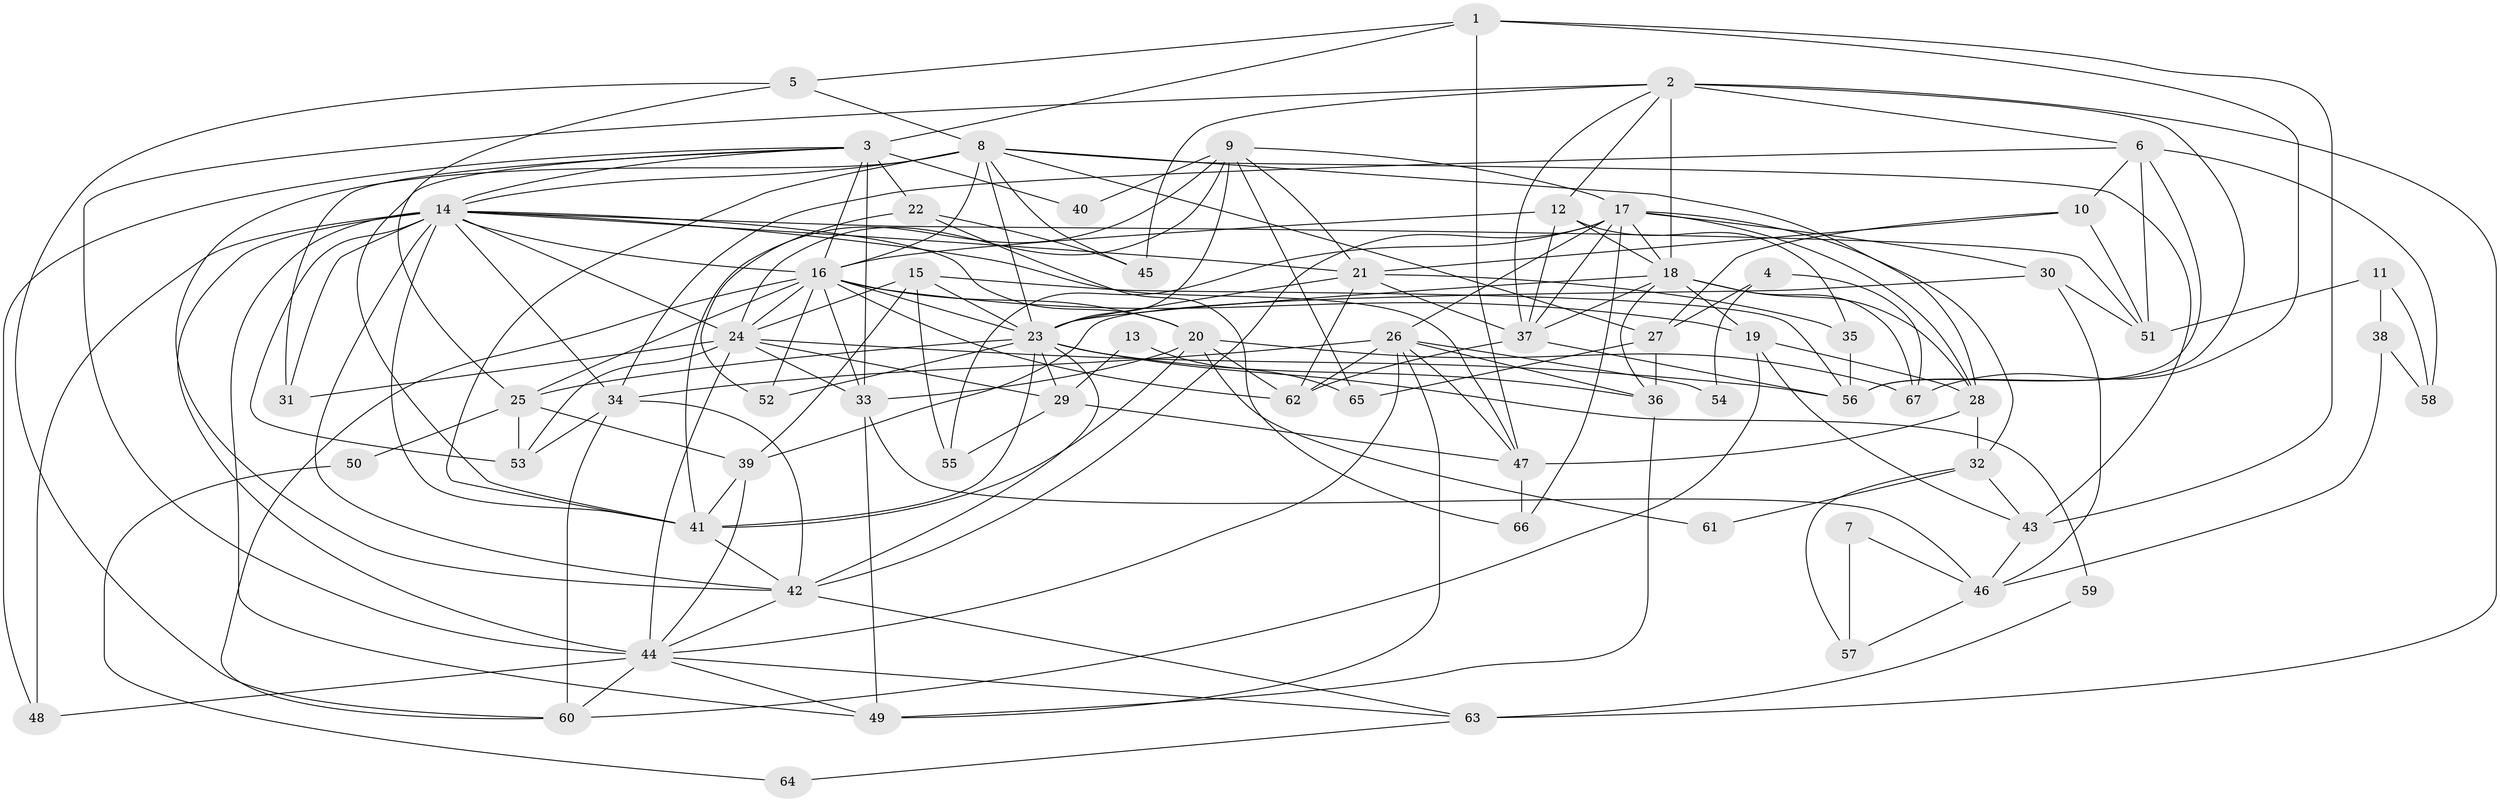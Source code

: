 // original degree distribution, {2: 0.12686567164179105, 3: 0.291044776119403, 5: 0.19402985074626866, 4: 0.23134328358208955, 6: 0.11940298507462686, 7: 0.03731343283582089}
// Generated by graph-tools (version 1.1) at 2025/50/03/04/25 22:50:57]
// undirected, 67 vertices, 181 edges
graph export_dot {
  node [color=gray90,style=filled];
  1;
  2;
  3;
  4;
  5;
  6;
  7;
  8;
  9;
  10;
  11;
  12;
  13;
  14;
  15;
  16;
  17;
  18;
  19;
  20;
  21;
  22;
  23;
  24;
  25;
  26;
  27;
  28;
  29;
  30;
  31;
  32;
  33;
  34;
  35;
  36;
  37;
  38;
  39;
  40;
  41;
  42;
  43;
  44;
  45;
  46;
  47;
  48;
  49;
  50;
  51;
  52;
  53;
  54;
  55;
  56;
  57;
  58;
  59;
  60;
  61;
  62;
  63;
  64;
  65;
  66;
  67;
  1 -- 3 [weight=1.0];
  1 -- 5 [weight=1.0];
  1 -- 43 [weight=1.0];
  1 -- 47 [weight=1.0];
  1 -- 67 [weight=1.0];
  2 -- 6 [weight=1.0];
  2 -- 12 [weight=1.0];
  2 -- 18 [weight=3.0];
  2 -- 37 [weight=1.0];
  2 -- 44 [weight=1.0];
  2 -- 45 [weight=1.0];
  2 -- 56 [weight=1.0];
  2 -- 63 [weight=1.0];
  3 -- 14 [weight=1.0];
  3 -- 16 [weight=1.0];
  3 -- 22 [weight=2.0];
  3 -- 31 [weight=1.0];
  3 -- 33 [weight=2.0];
  3 -- 40 [weight=1.0];
  3 -- 41 [weight=1.0];
  3 -- 48 [weight=1.0];
  4 -- 27 [weight=1.0];
  4 -- 54 [weight=1.0];
  4 -- 67 [weight=1.0];
  5 -- 8 [weight=1.0];
  5 -- 25 [weight=1.0];
  5 -- 60 [weight=1.0];
  6 -- 10 [weight=1.0];
  6 -- 34 [weight=1.0];
  6 -- 51 [weight=1.0];
  6 -- 56 [weight=1.0];
  6 -- 58 [weight=1.0];
  7 -- 46 [weight=1.0];
  7 -- 57 [weight=1.0];
  8 -- 14 [weight=1.0];
  8 -- 16 [weight=1.0];
  8 -- 23 [weight=3.0];
  8 -- 27 [weight=1.0];
  8 -- 28 [weight=1.0];
  8 -- 41 [weight=4.0];
  8 -- 42 [weight=1.0];
  8 -- 43 [weight=2.0];
  8 -- 45 [weight=1.0];
  9 -- 17 [weight=1.0];
  9 -- 21 [weight=1.0];
  9 -- 23 [weight=2.0];
  9 -- 24 [weight=1.0];
  9 -- 40 [weight=1.0];
  9 -- 41 [weight=1.0];
  9 -- 65 [weight=1.0];
  10 -- 21 [weight=1.0];
  10 -- 27 [weight=1.0];
  10 -- 51 [weight=1.0];
  11 -- 38 [weight=1.0];
  11 -- 51 [weight=1.0];
  11 -- 58 [weight=1.0];
  12 -- 16 [weight=1.0];
  12 -- 18 [weight=1.0];
  12 -- 35 [weight=1.0];
  12 -- 37 [weight=2.0];
  13 -- 29 [weight=1.0];
  13 -- 65 [weight=1.0];
  14 -- 16 [weight=2.0];
  14 -- 20 [weight=1.0];
  14 -- 21 [weight=1.0];
  14 -- 24 [weight=2.0];
  14 -- 31 [weight=1.0];
  14 -- 34 [weight=1.0];
  14 -- 41 [weight=1.0];
  14 -- 42 [weight=1.0];
  14 -- 44 [weight=2.0];
  14 -- 47 [weight=1.0];
  14 -- 48 [weight=1.0];
  14 -- 49 [weight=1.0];
  14 -- 51 [weight=1.0];
  14 -- 53 [weight=1.0];
  15 -- 23 [weight=1.0];
  15 -- 24 [weight=1.0];
  15 -- 39 [weight=1.0];
  15 -- 55 [weight=1.0];
  15 -- 56 [weight=1.0];
  16 -- 19 [weight=1.0];
  16 -- 20 [weight=1.0];
  16 -- 23 [weight=1.0];
  16 -- 24 [weight=1.0];
  16 -- 25 [weight=1.0];
  16 -- 33 [weight=2.0];
  16 -- 52 [weight=1.0];
  16 -- 60 [weight=1.0];
  16 -- 62 [weight=1.0];
  17 -- 18 [weight=1.0];
  17 -- 26 [weight=1.0];
  17 -- 28 [weight=1.0];
  17 -- 30 [weight=1.0];
  17 -- 32 [weight=1.0];
  17 -- 37 [weight=1.0];
  17 -- 42 [weight=1.0];
  17 -- 55 [weight=1.0];
  17 -- 66 [weight=1.0];
  18 -- 19 [weight=2.0];
  18 -- 23 [weight=1.0];
  18 -- 28 [weight=1.0];
  18 -- 36 [weight=1.0];
  18 -- 37 [weight=1.0];
  18 -- 67 [weight=1.0];
  19 -- 28 [weight=1.0];
  19 -- 43 [weight=1.0];
  19 -- 60 [weight=1.0];
  20 -- 33 [weight=1.0];
  20 -- 41 [weight=1.0];
  20 -- 61 [weight=1.0];
  20 -- 62 [weight=1.0];
  20 -- 67 [weight=1.0];
  21 -- 23 [weight=1.0];
  21 -- 35 [weight=1.0];
  21 -- 37 [weight=2.0];
  21 -- 62 [weight=1.0];
  22 -- 45 [weight=1.0];
  22 -- 52 [weight=1.0];
  22 -- 66 [weight=1.0];
  23 -- 25 [weight=1.0];
  23 -- 29 [weight=1.0];
  23 -- 36 [weight=1.0];
  23 -- 41 [weight=1.0];
  23 -- 42 [weight=1.0];
  23 -- 52 [weight=1.0];
  23 -- 59 [weight=1.0];
  24 -- 29 [weight=1.0];
  24 -- 31 [weight=1.0];
  24 -- 33 [weight=1.0];
  24 -- 44 [weight=1.0];
  24 -- 53 [weight=2.0];
  24 -- 56 [weight=1.0];
  25 -- 39 [weight=1.0];
  25 -- 50 [weight=2.0];
  25 -- 53 [weight=2.0];
  26 -- 34 [weight=1.0];
  26 -- 36 [weight=1.0];
  26 -- 44 [weight=1.0];
  26 -- 47 [weight=1.0];
  26 -- 49 [weight=1.0];
  26 -- 54 [weight=1.0];
  26 -- 62 [weight=1.0];
  27 -- 36 [weight=1.0];
  27 -- 65 [weight=1.0];
  28 -- 32 [weight=1.0];
  28 -- 47 [weight=1.0];
  29 -- 47 [weight=1.0];
  29 -- 55 [weight=1.0];
  30 -- 39 [weight=1.0];
  30 -- 46 [weight=1.0];
  30 -- 51 [weight=1.0];
  32 -- 43 [weight=1.0];
  32 -- 57 [weight=1.0];
  32 -- 61 [weight=1.0];
  33 -- 46 [weight=1.0];
  33 -- 49 [weight=1.0];
  34 -- 42 [weight=1.0];
  34 -- 53 [weight=1.0];
  34 -- 60 [weight=1.0];
  35 -- 56 [weight=1.0];
  36 -- 49 [weight=1.0];
  37 -- 56 [weight=1.0];
  37 -- 62 [weight=1.0];
  38 -- 46 [weight=1.0];
  38 -- 58 [weight=1.0];
  39 -- 41 [weight=1.0];
  39 -- 44 [weight=1.0];
  41 -- 42 [weight=1.0];
  42 -- 44 [weight=1.0];
  42 -- 63 [weight=1.0];
  43 -- 46 [weight=1.0];
  44 -- 48 [weight=1.0];
  44 -- 49 [weight=1.0];
  44 -- 60 [weight=1.0];
  44 -- 63 [weight=1.0];
  46 -- 57 [weight=1.0];
  47 -- 66 [weight=1.0];
  50 -- 64 [weight=1.0];
  59 -- 63 [weight=1.0];
  63 -- 64 [weight=1.0];
}
